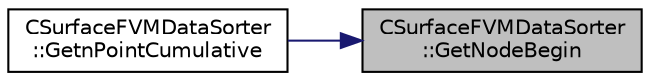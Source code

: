 digraph "CSurfaceFVMDataSorter::GetNodeBegin"
{
 // LATEX_PDF_SIZE
  edge [fontname="Helvetica",fontsize="10",labelfontname="Helvetica",labelfontsize="10"];
  node [fontname="Helvetica",fontsize="10",shape=record];
  rankdir="RL";
  Node1 [label="CSurfaceFVMDataSorter\l::GetNodeBegin",height=0.2,width=0.4,color="black", fillcolor="grey75", style="filled", fontcolor="black",tooltip="Get the beginning global renumbered node ID of the linear partition owned by a specific processor."];
  Node1 -> Node2 [dir="back",color="midnightblue",fontsize="10",style="solid",fontname="Helvetica"];
  Node2 [label="CSurfaceFVMDataSorter\l::GetnPointCumulative",height=0.2,width=0.4,color="black", fillcolor="white", style="filled",URL="$classCSurfaceFVMDataSorter.html#af50827e767537b996fb39d9879f2ee40",tooltip="Get the cumulated number of points \\input rank - the processor rank."];
}
